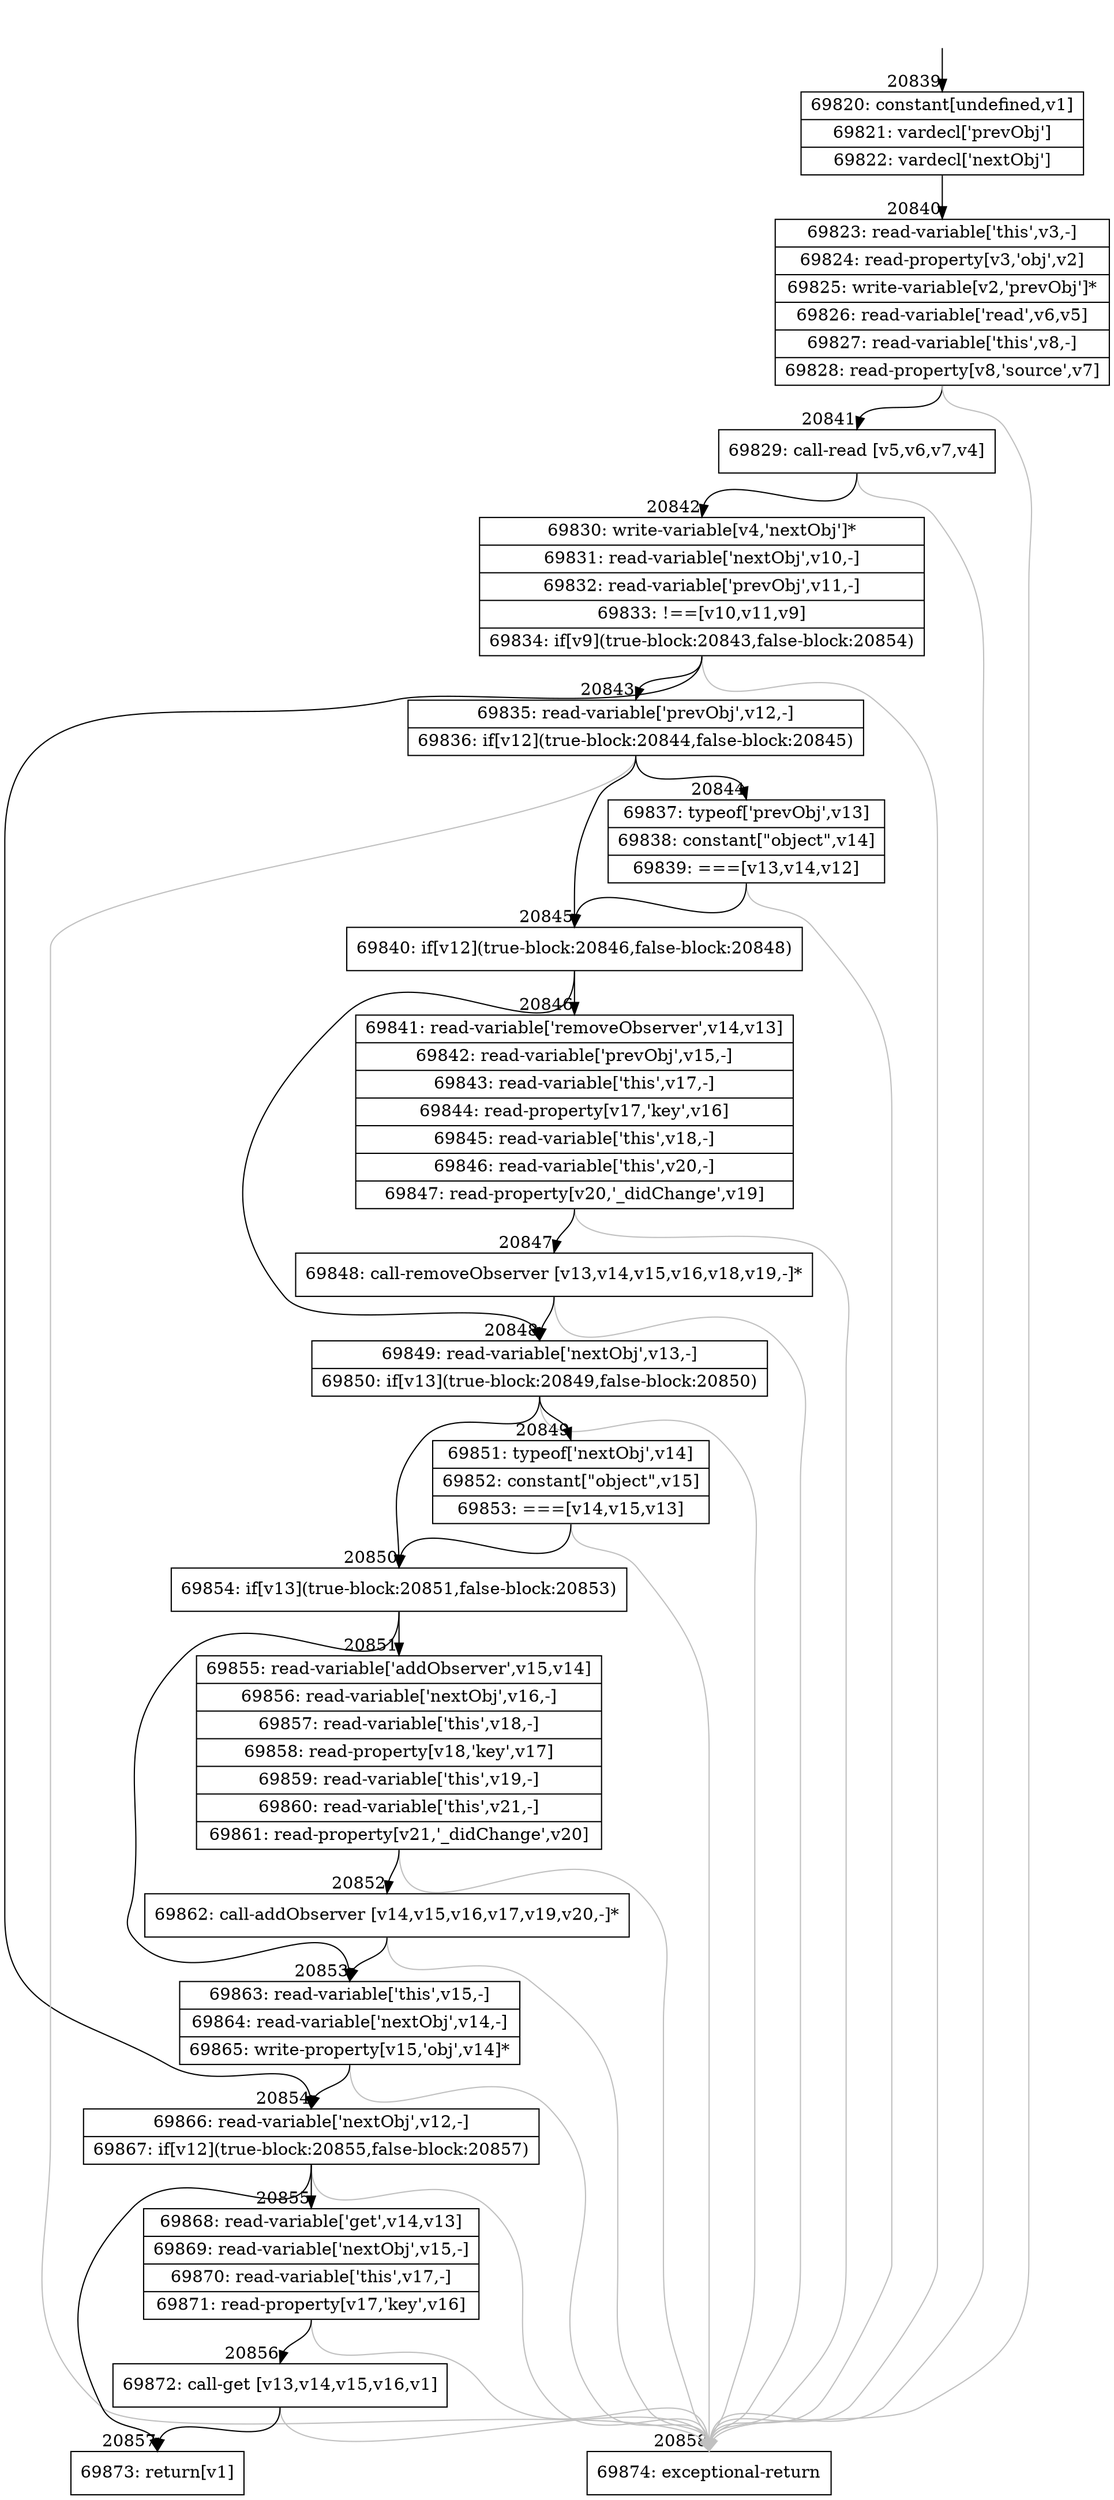 digraph {
rankdir="TD"
BB_entry1823[shape=none,label=""];
BB_entry1823 -> BB20839 [tailport=s, headport=n, headlabel="    20839"]
BB20839 [shape=record label="{69820: constant[undefined,v1]|69821: vardecl['prevObj']|69822: vardecl['nextObj']}" ] 
BB20839 -> BB20840 [tailport=s, headport=n, headlabel="      20840"]
BB20840 [shape=record label="{69823: read-variable['this',v3,-]|69824: read-property[v3,'obj',v2]|69825: write-variable[v2,'prevObj']*|69826: read-variable['read',v6,v5]|69827: read-variable['this',v8,-]|69828: read-property[v8,'source',v7]}" ] 
BB20840 -> BB20841 [tailport=s, headport=n, headlabel="      20841"]
BB20840 -> BB20858 [tailport=s, headport=n, color=gray, headlabel="      20858"]
BB20841 [shape=record label="{69829: call-read [v5,v6,v7,v4]}" ] 
BB20841 -> BB20842 [tailport=s, headport=n, headlabel="      20842"]
BB20841 -> BB20858 [tailport=s, headport=n, color=gray]
BB20842 [shape=record label="{69830: write-variable[v4,'nextObj']*|69831: read-variable['nextObj',v10,-]|69832: read-variable['prevObj',v11,-]|69833: !==[v10,v11,v9]|69834: if[v9](true-block:20843,false-block:20854)}" ] 
BB20842 -> BB20843 [tailport=s, headport=n, headlabel="      20843"]
BB20842 -> BB20854 [tailport=s, headport=n, headlabel="      20854"]
BB20842 -> BB20858 [tailport=s, headport=n, color=gray]
BB20843 [shape=record label="{69835: read-variable['prevObj',v12,-]|69836: if[v12](true-block:20844,false-block:20845)}" ] 
BB20843 -> BB20845 [tailport=s, headport=n, headlabel="      20845"]
BB20843 -> BB20844 [tailport=s, headport=n, headlabel="      20844"]
BB20843 -> BB20858 [tailport=s, headport=n, color=gray]
BB20844 [shape=record label="{69837: typeof['prevObj',v13]|69838: constant[\"object\",v14]|69839: ===[v13,v14,v12]}" ] 
BB20844 -> BB20845 [tailport=s, headport=n]
BB20844 -> BB20858 [tailport=s, headport=n, color=gray]
BB20845 [shape=record label="{69840: if[v12](true-block:20846,false-block:20848)}" ] 
BB20845 -> BB20846 [tailport=s, headport=n, headlabel="      20846"]
BB20845 -> BB20848 [tailport=s, headport=n, headlabel="      20848"]
BB20846 [shape=record label="{69841: read-variable['removeObserver',v14,v13]|69842: read-variable['prevObj',v15,-]|69843: read-variable['this',v17,-]|69844: read-property[v17,'key',v16]|69845: read-variable['this',v18,-]|69846: read-variable['this',v20,-]|69847: read-property[v20,'_didChange',v19]}" ] 
BB20846 -> BB20847 [tailport=s, headport=n, headlabel="      20847"]
BB20846 -> BB20858 [tailport=s, headport=n, color=gray]
BB20847 [shape=record label="{69848: call-removeObserver [v13,v14,v15,v16,v18,v19,-]*}" ] 
BB20847 -> BB20848 [tailport=s, headport=n]
BB20847 -> BB20858 [tailport=s, headport=n, color=gray]
BB20848 [shape=record label="{69849: read-variable['nextObj',v13,-]|69850: if[v13](true-block:20849,false-block:20850)}" ] 
BB20848 -> BB20850 [tailport=s, headport=n, headlabel="      20850"]
BB20848 -> BB20849 [tailport=s, headport=n, headlabel="      20849"]
BB20848 -> BB20858 [tailport=s, headport=n, color=gray]
BB20849 [shape=record label="{69851: typeof['nextObj',v14]|69852: constant[\"object\",v15]|69853: ===[v14,v15,v13]}" ] 
BB20849 -> BB20850 [tailport=s, headport=n]
BB20849 -> BB20858 [tailport=s, headport=n, color=gray]
BB20850 [shape=record label="{69854: if[v13](true-block:20851,false-block:20853)}" ] 
BB20850 -> BB20851 [tailport=s, headport=n, headlabel="      20851"]
BB20850 -> BB20853 [tailport=s, headport=n, headlabel="      20853"]
BB20851 [shape=record label="{69855: read-variable['addObserver',v15,v14]|69856: read-variable['nextObj',v16,-]|69857: read-variable['this',v18,-]|69858: read-property[v18,'key',v17]|69859: read-variable['this',v19,-]|69860: read-variable['this',v21,-]|69861: read-property[v21,'_didChange',v20]}" ] 
BB20851 -> BB20852 [tailport=s, headport=n, headlabel="      20852"]
BB20851 -> BB20858 [tailport=s, headport=n, color=gray]
BB20852 [shape=record label="{69862: call-addObserver [v14,v15,v16,v17,v19,v20,-]*}" ] 
BB20852 -> BB20853 [tailport=s, headport=n]
BB20852 -> BB20858 [tailport=s, headport=n, color=gray]
BB20853 [shape=record label="{69863: read-variable['this',v15,-]|69864: read-variable['nextObj',v14,-]|69865: write-property[v15,'obj',v14]*}" ] 
BB20853 -> BB20854 [tailport=s, headport=n]
BB20853 -> BB20858 [tailport=s, headport=n, color=gray]
BB20854 [shape=record label="{69866: read-variable['nextObj',v12,-]|69867: if[v12](true-block:20855,false-block:20857)}" ] 
BB20854 -> BB20855 [tailport=s, headport=n, headlabel="      20855"]
BB20854 -> BB20857 [tailport=s, headport=n, headlabel="      20857"]
BB20854 -> BB20858 [tailport=s, headport=n, color=gray]
BB20855 [shape=record label="{69868: read-variable['get',v14,v13]|69869: read-variable['nextObj',v15,-]|69870: read-variable['this',v17,-]|69871: read-property[v17,'key',v16]}" ] 
BB20855 -> BB20856 [tailport=s, headport=n, headlabel="      20856"]
BB20855 -> BB20858 [tailport=s, headport=n, color=gray]
BB20856 [shape=record label="{69872: call-get [v13,v14,v15,v16,v1]}" ] 
BB20856 -> BB20857 [tailport=s, headport=n]
BB20856 -> BB20858 [tailport=s, headport=n, color=gray]
BB20857 [shape=record label="{69873: return[v1]}" ] 
BB20858 [shape=record label="{69874: exceptional-return}" ] 
//#$~ 39241
}
